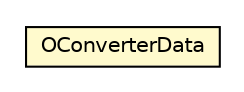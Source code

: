 #!/usr/local/bin/dot
#
# Class diagram 
# Generated by UMLGraph version R5_6-24-gf6e263 (http://www.umlgraph.org/)
#

digraph G {
	edge [fontname="Helvetica",fontsize=10,labelfontname="Helvetica",labelfontsize=10];
	node [fontname="Helvetica",fontsize=10,shape=plaintext];
	nodesep=0.25;
	ranksep=0.5;
	// com.orientechnologies.orient.core.db.tool.importer.OConverterData
	c2335718 [label=<<table title="com.orientechnologies.orient.core.db.tool.importer.OConverterData" border="0" cellborder="1" cellspacing="0" cellpadding="2" port="p" bgcolor="lemonChiffon" href="./OConverterData.html">
		<tr><td><table border="0" cellspacing="0" cellpadding="1">
<tr><td align="center" balign="center"> OConverterData </td></tr>
		</table></td></tr>
		</table>>, URL="./OConverterData.html", fontname="Helvetica", fontcolor="black", fontsize=10.0];
}


